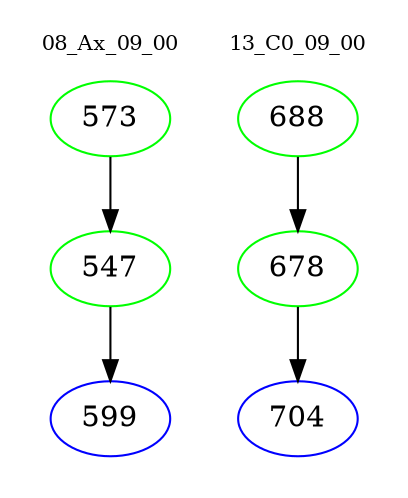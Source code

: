 digraph{
subgraph cluster_0 {
color = white
label = "08_Ax_09_00";
fontsize=10;
T0_573 [label="573", color="green"]
T0_573 -> T0_547 [color="black"]
T0_547 [label="547", color="green"]
T0_547 -> T0_599 [color="black"]
T0_599 [label="599", color="blue"]
}
subgraph cluster_1 {
color = white
label = "13_C0_09_00";
fontsize=10;
T1_688 [label="688", color="green"]
T1_688 -> T1_678 [color="black"]
T1_678 [label="678", color="green"]
T1_678 -> T1_704 [color="black"]
T1_704 [label="704", color="blue"]
}
}
